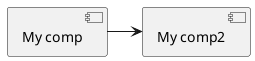 {
  "sha1": "r041jiq2vjmlzauult65ze1f8gxgwrq",
  "insertion": {
    "when": "2024-06-04T17:28:43.149Z",
    "url": "https://github.com/plantuml/plantuml/issues/1429#issuecomment-1558089182",
    "user": "plantuml@gmail.com"
  }
}
@startuml
component foo1 as "My comp" [[My_component_1]]
component foo2 as "My comp2" [[My_component_2]]

foo1 -> foo2
@enduml

